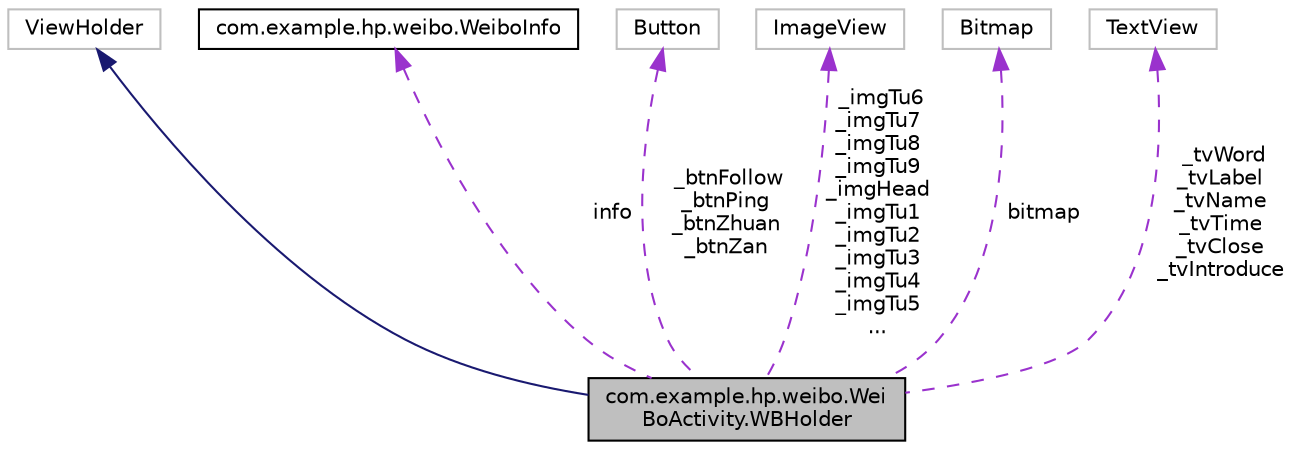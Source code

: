 digraph "com.example.hp.weibo.WeiBoActivity.WBHolder"
{
 // LATEX_PDF_SIZE
  edge [fontname="Helvetica",fontsize="10",labelfontname="Helvetica",labelfontsize="10"];
  node [fontname="Helvetica",fontsize="10",shape=record];
  Node2 [label="com.example.hp.weibo.Wei\lBoActivity.WBHolder",height=0.2,width=0.4,color="black", fillcolor="grey75", style="filled", fontcolor="black",tooltip=" "];
  Node3 -> Node2 [dir="back",color="midnightblue",fontsize="10",style="solid",fontname="Helvetica"];
  Node3 [label="ViewHolder",height=0.2,width=0.4,color="grey75", fillcolor="white", style="filled",tooltip=" "];
  Node4 -> Node2 [dir="back",color="darkorchid3",fontsize="10",style="dashed",label=" info" ,fontname="Helvetica"];
  Node4 [label="com.example.hp.weibo.WeiboInfo",height=0.2,width=0.4,color="black", fillcolor="white", style="filled",URL="$classcom_1_1example_1_1hp_1_1weibo_1_1_weibo_info.html",tooltip=" "];
  Node5 -> Node2 [dir="back",color="darkorchid3",fontsize="10",style="dashed",label=" _btnFollow\n_btnPing\n_btnZhuan\n_btnZan" ,fontname="Helvetica"];
  Node5 [label="Button",height=0.2,width=0.4,color="grey75", fillcolor="white", style="filled",tooltip=" "];
  Node6 -> Node2 [dir="back",color="darkorchid3",fontsize="10",style="dashed",label=" _imgTu6\n_imgTu7\n_imgTu8\n_imgTu9\n_imgHead\n_imgTu1\n_imgTu2\n_imgTu3\n_imgTu4\n_imgTu5\n..." ,fontname="Helvetica"];
  Node6 [label="ImageView",height=0.2,width=0.4,color="grey75", fillcolor="white", style="filled",tooltip=" "];
  Node7 -> Node2 [dir="back",color="darkorchid3",fontsize="10",style="dashed",label=" bitmap" ,fontname="Helvetica"];
  Node7 [label="Bitmap",height=0.2,width=0.4,color="grey75", fillcolor="white", style="filled",tooltip=" "];
  Node8 -> Node2 [dir="back",color="darkorchid3",fontsize="10",style="dashed",label=" _tvWord\n_tvLabel\n_tvName\n_tvTime\n_tvClose\n_tvIntroduce" ,fontname="Helvetica"];
  Node8 [label="TextView",height=0.2,width=0.4,color="grey75", fillcolor="white", style="filled",tooltip=" "];
}
